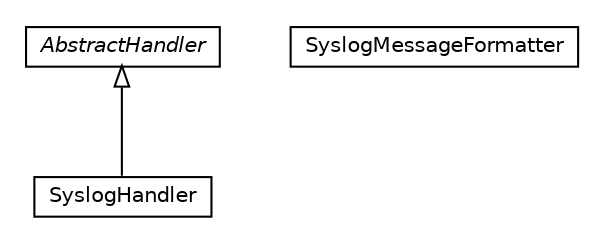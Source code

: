 #!/usr/local/bin/dot
#
# Class diagram 
# Generated by UMLGraph version R5_6-24-gf6e263 (http://www.umlgraph.org/)
#

digraph G {
	edge [fontname="Helvetica",fontsize=10,labelfontname="Helvetica",labelfontsize=10];
	node [fontname="Helvetica",fontsize=10,shape=plaintext];
	nodesep=0.25;
	ranksep=0.5;
	// com.cloudbees.syslog.integration.jul.SyslogHandler
	c586793 [label=<<table title="com.cloudbees.syslog.integration.jul.SyslogHandler" border="0" cellborder="1" cellspacing="0" cellpadding="2" port="p" href="./SyslogHandler.html">
		<tr><td><table border="0" cellspacing="0" cellpadding="1">
<tr><td align="center" balign="center"> SyslogHandler </td></tr>
		</table></td></tr>
		</table>>, URL="./SyslogHandler.html", fontname="Helvetica", fontcolor="black", fontsize=10.0];
	// com.cloudbees.syslog.integration.jul.SyslogMessageFormatter
	c586794 [label=<<table title="com.cloudbees.syslog.integration.jul.SyslogMessageFormatter" border="0" cellborder="1" cellspacing="0" cellpadding="2" port="p" href="./SyslogMessageFormatter.html">
		<tr><td><table border="0" cellspacing="0" cellpadding="1">
<tr><td align="center" balign="center"> SyslogMessageFormatter </td></tr>
		</table></td></tr>
		</table>>, URL="./SyslogMessageFormatter.html", fontname="Helvetica", fontcolor="black", fontsize=10.0];
	// com.cloudbees.syslog.integration.jul.AbstractHandler
	c586795 [label=<<table title="com.cloudbees.syslog.integration.jul.AbstractHandler" border="0" cellborder="1" cellspacing="0" cellpadding="2" port="p" href="./AbstractHandler.html">
		<tr><td><table border="0" cellspacing="0" cellpadding="1">
<tr><td align="center" balign="center"><font face="Helvetica-Oblique"> AbstractHandler </font></td></tr>
		</table></td></tr>
		</table>>, URL="./AbstractHandler.html", fontname="Helvetica", fontcolor="black", fontsize=10.0];
	//com.cloudbees.syslog.integration.jul.SyslogHandler extends com.cloudbees.syslog.integration.jul.AbstractHandler
	c586795:p -> c586793:p [dir=back,arrowtail=empty];
}

